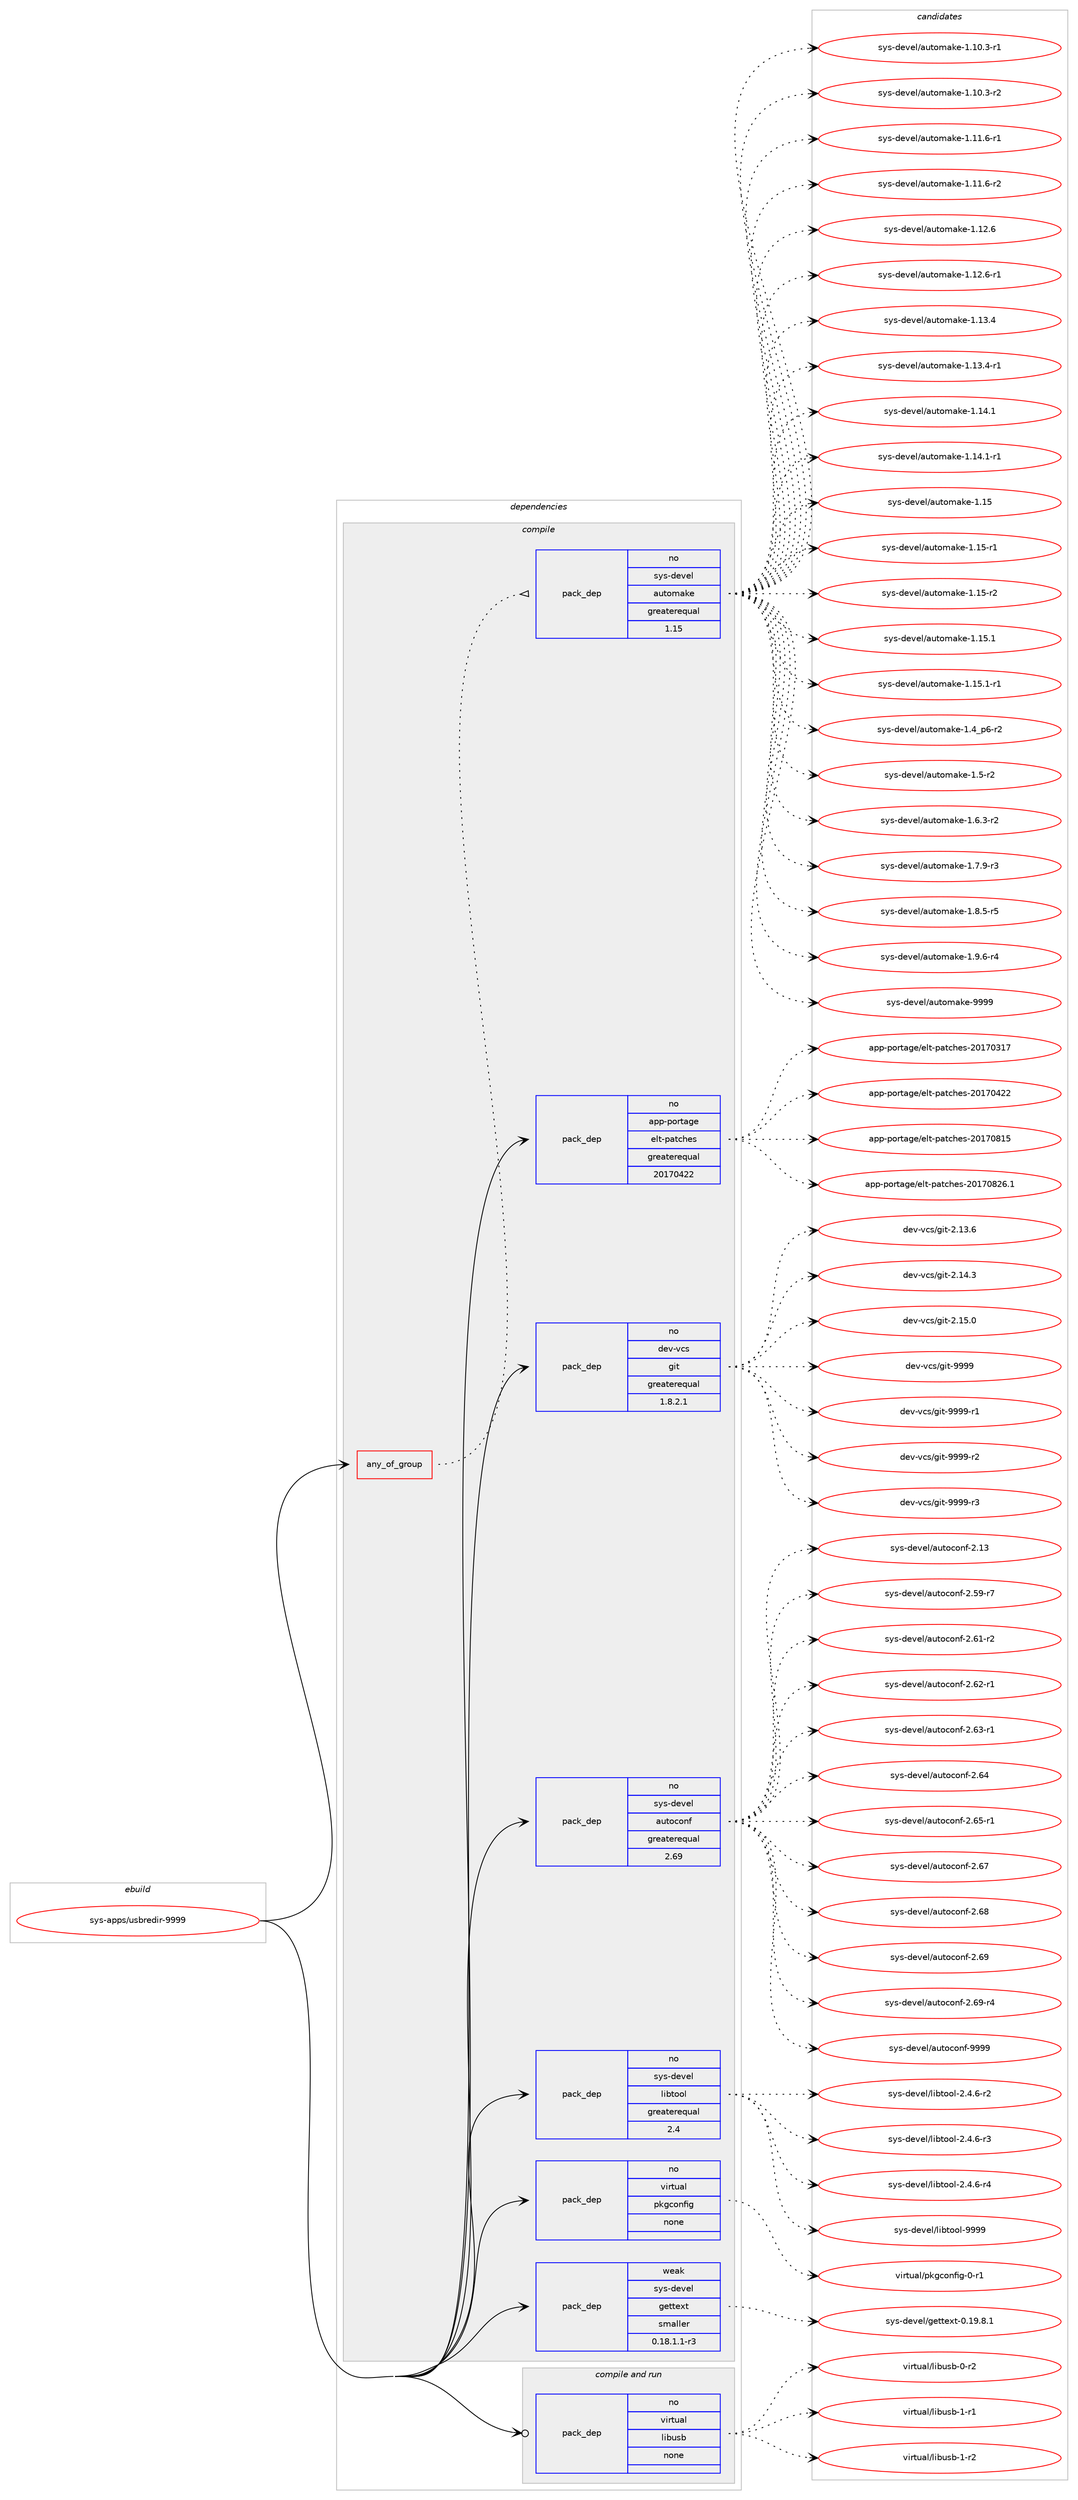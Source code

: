 digraph prolog {

# *************
# Graph options
# *************

newrank=true;
concentrate=true;
compound=true;
graph [rankdir=LR,fontname=Helvetica,fontsize=10,ranksep=1.5];#, ranksep=2.5, nodesep=0.2];
edge  [arrowhead=vee];
node  [fontname=Helvetica,fontsize=10];

# **********
# The ebuild
# **********

subgraph cluster_leftcol {
color=gray;
rank=same;
label=<<i>ebuild</i>>;
id [label="sys-apps/usbredir-9999", color=red, width=4, href="../sys-apps/usbredir-9999.svg"];
}

# ****************
# The dependencies
# ****************

subgraph cluster_midcol {
color=gray;
label=<<i>dependencies</i>>;
subgraph cluster_compile {
fillcolor="#eeeeee";
style=filled;
label=<<i>compile</i>>;
subgraph any7927 {
dependency473543 [label=<<TABLE BORDER="0" CELLBORDER="1" CELLSPACING="0" CELLPADDING="4"><TR><TD CELLPADDING="10">any_of_group</TD></TR></TABLE>>, shape=none, color=red];subgraph pack351188 {
dependency473544 [label=<<TABLE BORDER="0" CELLBORDER="1" CELLSPACING="0" CELLPADDING="4" WIDTH="220"><TR><TD ROWSPAN="6" CELLPADDING="30">pack_dep</TD></TR><TR><TD WIDTH="110">no</TD></TR><TR><TD>sys-devel</TD></TR><TR><TD>automake</TD></TR><TR><TD>greaterequal</TD></TR><TR><TD>1.15</TD></TR></TABLE>>, shape=none, color=blue];
}
dependency473543:e -> dependency473544:w [weight=20,style="dotted",arrowhead="oinv"];
}
id:e -> dependency473543:w [weight=20,style="solid",arrowhead="vee"];
subgraph pack351189 {
dependency473545 [label=<<TABLE BORDER="0" CELLBORDER="1" CELLSPACING="0" CELLPADDING="4" WIDTH="220"><TR><TD ROWSPAN="6" CELLPADDING="30">pack_dep</TD></TR><TR><TD WIDTH="110">no</TD></TR><TR><TD>app-portage</TD></TR><TR><TD>elt-patches</TD></TR><TR><TD>greaterequal</TD></TR><TR><TD>20170422</TD></TR></TABLE>>, shape=none, color=blue];
}
id:e -> dependency473545:w [weight=20,style="solid",arrowhead="vee"];
subgraph pack351190 {
dependency473546 [label=<<TABLE BORDER="0" CELLBORDER="1" CELLSPACING="0" CELLPADDING="4" WIDTH="220"><TR><TD ROWSPAN="6" CELLPADDING="30">pack_dep</TD></TR><TR><TD WIDTH="110">no</TD></TR><TR><TD>dev-vcs</TD></TR><TR><TD>git</TD></TR><TR><TD>greaterequal</TD></TR><TR><TD>1.8.2.1</TD></TR></TABLE>>, shape=none, color=blue];
}
id:e -> dependency473546:w [weight=20,style="solid",arrowhead="vee"];
subgraph pack351191 {
dependency473547 [label=<<TABLE BORDER="0" CELLBORDER="1" CELLSPACING="0" CELLPADDING="4" WIDTH="220"><TR><TD ROWSPAN="6" CELLPADDING="30">pack_dep</TD></TR><TR><TD WIDTH="110">no</TD></TR><TR><TD>sys-devel</TD></TR><TR><TD>autoconf</TD></TR><TR><TD>greaterequal</TD></TR><TR><TD>2.69</TD></TR></TABLE>>, shape=none, color=blue];
}
id:e -> dependency473547:w [weight=20,style="solid",arrowhead="vee"];
subgraph pack351192 {
dependency473548 [label=<<TABLE BORDER="0" CELLBORDER="1" CELLSPACING="0" CELLPADDING="4" WIDTH="220"><TR><TD ROWSPAN="6" CELLPADDING="30">pack_dep</TD></TR><TR><TD WIDTH="110">no</TD></TR><TR><TD>sys-devel</TD></TR><TR><TD>libtool</TD></TR><TR><TD>greaterequal</TD></TR><TR><TD>2.4</TD></TR></TABLE>>, shape=none, color=blue];
}
id:e -> dependency473548:w [weight=20,style="solid",arrowhead="vee"];
subgraph pack351193 {
dependency473549 [label=<<TABLE BORDER="0" CELLBORDER="1" CELLSPACING="0" CELLPADDING="4" WIDTH="220"><TR><TD ROWSPAN="6" CELLPADDING="30">pack_dep</TD></TR><TR><TD WIDTH="110">no</TD></TR><TR><TD>virtual</TD></TR><TR><TD>pkgconfig</TD></TR><TR><TD>none</TD></TR><TR><TD></TD></TR></TABLE>>, shape=none, color=blue];
}
id:e -> dependency473549:w [weight=20,style="solid",arrowhead="vee"];
subgraph pack351194 {
dependency473550 [label=<<TABLE BORDER="0" CELLBORDER="1" CELLSPACING="0" CELLPADDING="4" WIDTH="220"><TR><TD ROWSPAN="6" CELLPADDING="30">pack_dep</TD></TR><TR><TD WIDTH="110">weak</TD></TR><TR><TD>sys-devel</TD></TR><TR><TD>gettext</TD></TR><TR><TD>smaller</TD></TR><TR><TD>0.18.1.1-r3</TD></TR></TABLE>>, shape=none, color=blue];
}
id:e -> dependency473550:w [weight=20,style="solid",arrowhead="vee"];
}
subgraph cluster_compileandrun {
fillcolor="#eeeeee";
style=filled;
label=<<i>compile and run</i>>;
subgraph pack351195 {
dependency473551 [label=<<TABLE BORDER="0" CELLBORDER="1" CELLSPACING="0" CELLPADDING="4" WIDTH="220"><TR><TD ROWSPAN="6" CELLPADDING="30">pack_dep</TD></TR><TR><TD WIDTH="110">no</TD></TR><TR><TD>virtual</TD></TR><TR><TD>libusb</TD></TR><TR><TD>none</TD></TR><TR><TD></TD></TR></TABLE>>, shape=none, color=blue];
}
id:e -> dependency473551:w [weight=20,style="solid",arrowhead="odotvee"];
}
subgraph cluster_run {
fillcolor="#eeeeee";
style=filled;
label=<<i>run</i>>;
}
}

# **************
# The candidates
# **************

subgraph cluster_choices {
rank=same;
color=gray;
label=<<i>candidates</i>>;

subgraph choice351188 {
color=black;
nodesep=1;
choice11512111545100101118101108479711711611110997107101454946494846514511449 [label="sys-devel/automake-1.10.3-r1", color=red, width=4,href="../sys-devel/automake-1.10.3-r1.svg"];
choice11512111545100101118101108479711711611110997107101454946494846514511450 [label="sys-devel/automake-1.10.3-r2", color=red, width=4,href="../sys-devel/automake-1.10.3-r2.svg"];
choice11512111545100101118101108479711711611110997107101454946494946544511449 [label="sys-devel/automake-1.11.6-r1", color=red, width=4,href="../sys-devel/automake-1.11.6-r1.svg"];
choice11512111545100101118101108479711711611110997107101454946494946544511450 [label="sys-devel/automake-1.11.6-r2", color=red, width=4,href="../sys-devel/automake-1.11.6-r2.svg"];
choice1151211154510010111810110847971171161111099710710145494649504654 [label="sys-devel/automake-1.12.6", color=red, width=4,href="../sys-devel/automake-1.12.6.svg"];
choice11512111545100101118101108479711711611110997107101454946495046544511449 [label="sys-devel/automake-1.12.6-r1", color=red, width=4,href="../sys-devel/automake-1.12.6-r1.svg"];
choice1151211154510010111810110847971171161111099710710145494649514652 [label="sys-devel/automake-1.13.4", color=red, width=4,href="../sys-devel/automake-1.13.4.svg"];
choice11512111545100101118101108479711711611110997107101454946495146524511449 [label="sys-devel/automake-1.13.4-r1", color=red, width=4,href="../sys-devel/automake-1.13.4-r1.svg"];
choice1151211154510010111810110847971171161111099710710145494649524649 [label="sys-devel/automake-1.14.1", color=red, width=4,href="../sys-devel/automake-1.14.1.svg"];
choice11512111545100101118101108479711711611110997107101454946495246494511449 [label="sys-devel/automake-1.14.1-r1", color=red, width=4,href="../sys-devel/automake-1.14.1-r1.svg"];
choice115121115451001011181011084797117116111109971071014549464953 [label="sys-devel/automake-1.15", color=red, width=4,href="../sys-devel/automake-1.15.svg"];
choice1151211154510010111810110847971171161111099710710145494649534511449 [label="sys-devel/automake-1.15-r1", color=red, width=4,href="../sys-devel/automake-1.15-r1.svg"];
choice1151211154510010111810110847971171161111099710710145494649534511450 [label="sys-devel/automake-1.15-r2", color=red, width=4,href="../sys-devel/automake-1.15-r2.svg"];
choice1151211154510010111810110847971171161111099710710145494649534649 [label="sys-devel/automake-1.15.1", color=red, width=4,href="../sys-devel/automake-1.15.1.svg"];
choice11512111545100101118101108479711711611110997107101454946495346494511449 [label="sys-devel/automake-1.15.1-r1", color=red, width=4,href="../sys-devel/automake-1.15.1-r1.svg"];
choice115121115451001011181011084797117116111109971071014549465295112544511450 [label="sys-devel/automake-1.4_p6-r2", color=red, width=4,href="../sys-devel/automake-1.4_p6-r2.svg"];
choice11512111545100101118101108479711711611110997107101454946534511450 [label="sys-devel/automake-1.5-r2", color=red, width=4,href="../sys-devel/automake-1.5-r2.svg"];
choice115121115451001011181011084797117116111109971071014549465446514511450 [label="sys-devel/automake-1.6.3-r2", color=red, width=4,href="../sys-devel/automake-1.6.3-r2.svg"];
choice115121115451001011181011084797117116111109971071014549465546574511451 [label="sys-devel/automake-1.7.9-r3", color=red, width=4,href="../sys-devel/automake-1.7.9-r3.svg"];
choice115121115451001011181011084797117116111109971071014549465646534511453 [label="sys-devel/automake-1.8.5-r5", color=red, width=4,href="../sys-devel/automake-1.8.5-r5.svg"];
choice115121115451001011181011084797117116111109971071014549465746544511452 [label="sys-devel/automake-1.9.6-r4", color=red, width=4,href="../sys-devel/automake-1.9.6-r4.svg"];
choice115121115451001011181011084797117116111109971071014557575757 [label="sys-devel/automake-9999", color=red, width=4,href="../sys-devel/automake-9999.svg"];
dependency473544:e -> choice11512111545100101118101108479711711611110997107101454946494846514511449:w [style=dotted,weight="100"];
dependency473544:e -> choice11512111545100101118101108479711711611110997107101454946494846514511450:w [style=dotted,weight="100"];
dependency473544:e -> choice11512111545100101118101108479711711611110997107101454946494946544511449:w [style=dotted,weight="100"];
dependency473544:e -> choice11512111545100101118101108479711711611110997107101454946494946544511450:w [style=dotted,weight="100"];
dependency473544:e -> choice1151211154510010111810110847971171161111099710710145494649504654:w [style=dotted,weight="100"];
dependency473544:e -> choice11512111545100101118101108479711711611110997107101454946495046544511449:w [style=dotted,weight="100"];
dependency473544:e -> choice1151211154510010111810110847971171161111099710710145494649514652:w [style=dotted,weight="100"];
dependency473544:e -> choice11512111545100101118101108479711711611110997107101454946495146524511449:w [style=dotted,weight="100"];
dependency473544:e -> choice1151211154510010111810110847971171161111099710710145494649524649:w [style=dotted,weight="100"];
dependency473544:e -> choice11512111545100101118101108479711711611110997107101454946495246494511449:w [style=dotted,weight="100"];
dependency473544:e -> choice115121115451001011181011084797117116111109971071014549464953:w [style=dotted,weight="100"];
dependency473544:e -> choice1151211154510010111810110847971171161111099710710145494649534511449:w [style=dotted,weight="100"];
dependency473544:e -> choice1151211154510010111810110847971171161111099710710145494649534511450:w [style=dotted,weight="100"];
dependency473544:e -> choice1151211154510010111810110847971171161111099710710145494649534649:w [style=dotted,weight="100"];
dependency473544:e -> choice11512111545100101118101108479711711611110997107101454946495346494511449:w [style=dotted,weight="100"];
dependency473544:e -> choice115121115451001011181011084797117116111109971071014549465295112544511450:w [style=dotted,weight="100"];
dependency473544:e -> choice11512111545100101118101108479711711611110997107101454946534511450:w [style=dotted,weight="100"];
dependency473544:e -> choice115121115451001011181011084797117116111109971071014549465446514511450:w [style=dotted,weight="100"];
dependency473544:e -> choice115121115451001011181011084797117116111109971071014549465546574511451:w [style=dotted,weight="100"];
dependency473544:e -> choice115121115451001011181011084797117116111109971071014549465646534511453:w [style=dotted,weight="100"];
dependency473544:e -> choice115121115451001011181011084797117116111109971071014549465746544511452:w [style=dotted,weight="100"];
dependency473544:e -> choice115121115451001011181011084797117116111109971071014557575757:w [style=dotted,weight="100"];
}
subgraph choice351189 {
color=black;
nodesep=1;
choice97112112451121111141169710310147101108116451129711699104101115455048495548514955 [label="app-portage/elt-patches-20170317", color=red, width=4,href="../app-portage/elt-patches-20170317.svg"];
choice97112112451121111141169710310147101108116451129711699104101115455048495548525050 [label="app-portage/elt-patches-20170422", color=red, width=4,href="../app-portage/elt-patches-20170422.svg"];
choice97112112451121111141169710310147101108116451129711699104101115455048495548564953 [label="app-portage/elt-patches-20170815", color=red, width=4,href="../app-portage/elt-patches-20170815.svg"];
choice971121124511211111411697103101471011081164511297116991041011154550484955485650544649 [label="app-portage/elt-patches-20170826.1", color=red, width=4,href="../app-portage/elt-patches-20170826.1.svg"];
dependency473545:e -> choice97112112451121111141169710310147101108116451129711699104101115455048495548514955:w [style=dotted,weight="100"];
dependency473545:e -> choice97112112451121111141169710310147101108116451129711699104101115455048495548525050:w [style=dotted,weight="100"];
dependency473545:e -> choice97112112451121111141169710310147101108116451129711699104101115455048495548564953:w [style=dotted,weight="100"];
dependency473545:e -> choice971121124511211111411697103101471011081164511297116991041011154550484955485650544649:w [style=dotted,weight="100"];
}
subgraph choice351190 {
color=black;
nodesep=1;
choice10010111845118991154710310511645504649514654 [label="dev-vcs/git-2.13.6", color=red, width=4,href="../dev-vcs/git-2.13.6.svg"];
choice10010111845118991154710310511645504649524651 [label="dev-vcs/git-2.14.3", color=red, width=4,href="../dev-vcs/git-2.14.3.svg"];
choice10010111845118991154710310511645504649534648 [label="dev-vcs/git-2.15.0", color=red, width=4,href="../dev-vcs/git-2.15.0.svg"];
choice1001011184511899115471031051164557575757 [label="dev-vcs/git-9999", color=red, width=4,href="../dev-vcs/git-9999.svg"];
choice10010111845118991154710310511645575757574511449 [label="dev-vcs/git-9999-r1", color=red, width=4,href="../dev-vcs/git-9999-r1.svg"];
choice10010111845118991154710310511645575757574511450 [label="dev-vcs/git-9999-r2", color=red, width=4,href="../dev-vcs/git-9999-r2.svg"];
choice10010111845118991154710310511645575757574511451 [label="dev-vcs/git-9999-r3", color=red, width=4,href="../dev-vcs/git-9999-r3.svg"];
dependency473546:e -> choice10010111845118991154710310511645504649514654:w [style=dotted,weight="100"];
dependency473546:e -> choice10010111845118991154710310511645504649524651:w [style=dotted,weight="100"];
dependency473546:e -> choice10010111845118991154710310511645504649534648:w [style=dotted,weight="100"];
dependency473546:e -> choice1001011184511899115471031051164557575757:w [style=dotted,weight="100"];
dependency473546:e -> choice10010111845118991154710310511645575757574511449:w [style=dotted,weight="100"];
dependency473546:e -> choice10010111845118991154710310511645575757574511450:w [style=dotted,weight="100"];
dependency473546:e -> choice10010111845118991154710310511645575757574511451:w [style=dotted,weight="100"];
}
subgraph choice351191 {
color=black;
nodesep=1;
choice115121115451001011181011084797117116111991111101024550464951 [label="sys-devel/autoconf-2.13", color=red, width=4,href="../sys-devel/autoconf-2.13.svg"];
choice1151211154510010111810110847971171161119911111010245504653574511455 [label="sys-devel/autoconf-2.59-r7", color=red, width=4,href="../sys-devel/autoconf-2.59-r7.svg"];
choice1151211154510010111810110847971171161119911111010245504654494511450 [label="sys-devel/autoconf-2.61-r2", color=red, width=4,href="../sys-devel/autoconf-2.61-r2.svg"];
choice1151211154510010111810110847971171161119911111010245504654504511449 [label="sys-devel/autoconf-2.62-r1", color=red, width=4,href="../sys-devel/autoconf-2.62-r1.svg"];
choice1151211154510010111810110847971171161119911111010245504654514511449 [label="sys-devel/autoconf-2.63-r1", color=red, width=4,href="../sys-devel/autoconf-2.63-r1.svg"];
choice115121115451001011181011084797117116111991111101024550465452 [label="sys-devel/autoconf-2.64", color=red, width=4,href="../sys-devel/autoconf-2.64.svg"];
choice1151211154510010111810110847971171161119911111010245504654534511449 [label="sys-devel/autoconf-2.65-r1", color=red, width=4,href="../sys-devel/autoconf-2.65-r1.svg"];
choice115121115451001011181011084797117116111991111101024550465455 [label="sys-devel/autoconf-2.67", color=red, width=4,href="../sys-devel/autoconf-2.67.svg"];
choice115121115451001011181011084797117116111991111101024550465456 [label="sys-devel/autoconf-2.68", color=red, width=4,href="../sys-devel/autoconf-2.68.svg"];
choice115121115451001011181011084797117116111991111101024550465457 [label="sys-devel/autoconf-2.69", color=red, width=4,href="../sys-devel/autoconf-2.69.svg"];
choice1151211154510010111810110847971171161119911111010245504654574511452 [label="sys-devel/autoconf-2.69-r4", color=red, width=4,href="../sys-devel/autoconf-2.69-r4.svg"];
choice115121115451001011181011084797117116111991111101024557575757 [label="sys-devel/autoconf-9999", color=red, width=4,href="../sys-devel/autoconf-9999.svg"];
dependency473547:e -> choice115121115451001011181011084797117116111991111101024550464951:w [style=dotted,weight="100"];
dependency473547:e -> choice1151211154510010111810110847971171161119911111010245504653574511455:w [style=dotted,weight="100"];
dependency473547:e -> choice1151211154510010111810110847971171161119911111010245504654494511450:w [style=dotted,weight="100"];
dependency473547:e -> choice1151211154510010111810110847971171161119911111010245504654504511449:w [style=dotted,weight="100"];
dependency473547:e -> choice1151211154510010111810110847971171161119911111010245504654514511449:w [style=dotted,weight="100"];
dependency473547:e -> choice115121115451001011181011084797117116111991111101024550465452:w [style=dotted,weight="100"];
dependency473547:e -> choice1151211154510010111810110847971171161119911111010245504654534511449:w [style=dotted,weight="100"];
dependency473547:e -> choice115121115451001011181011084797117116111991111101024550465455:w [style=dotted,weight="100"];
dependency473547:e -> choice115121115451001011181011084797117116111991111101024550465456:w [style=dotted,weight="100"];
dependency473547:e -> choice115121115451001011181011084797117116111991111101024550465457:w [style=dotted,weight="100"];
dependency473547:e -> choice1151211154510010111810110847971171161119911111010245504654574511452:w [style=dotted,weight="100"];
dependency473547:e -> choice115121115451001011181011084797117116111991111101024557575757:w [style=dotted,weight="100"];
}
subgraph choice351192 {
color=black;
nodesep=1;
choice1151211154510010111810110847108105981161111111084550465246544511450 [label="sys-devel/libtool-2.4.6-r2", color=red, width=4,href="../sys-devel/libtool-2.4.6-r2.svg"];
choice1151211154510010111810110847108105981161111111084550465246544511451 [label="sys-devel/libtool-2.4.6-r3", color=red, width=4,href="../sys-devel/libtool-2.4.6-r3.svg"];
choice1151211154510010111810110847108105981161111111084550465246544511452 [label="sys-devel/libtool-2.4.6-r4", color=red, width=4,href="../sys-devel/libtool-2.4.6-r4.svg"];
choice1151211154510010111810110847108105981161111111084557575757 [label="sys-devel/libtool-9999", color=red, width=4,href="../sys-devel/libtool-9999.svg"];
dependency473548:e -> choice1151211154510010111810110847108105981161111111084550465246544511450:w [style=dotted,weight="100"];
dependency473548:e -> choice1151211154510010111810110847108105981161111111084550465246544511451:w [style=dotted,weight="100"];
dependency473548:e -> choice1151211154510010111810110847108105981161111111084550465246544511452:w [style=dotted,weight="100"];
dependency473548:e -> choice1151211154510010111810110847108105981161111111084557575757:w [style=dotted,weight="100"];
}
subgraph choice351193 {
color=black;
nodesep=1;
choice11810511411611797108471121071039911111010210510345484511449 [label="virtual/pkgconfig-0-r1", color=red, width=4,href="../virtual/pkgconfig-0-r1.svg"];
dependency473549:e -> choice11810511411611797108471121071039911111010210510345484511449:w [style=dotted,weight="100"];
}
subgraph choice351194 {
color=black;
nodesep=1;
choice1151211154510010111810110847103101116116101120116454846495746564649 [label="sys-devel/gettext-0.19.8.1", color=red, width=4,href="../sys-devel/gettext-0.19.8.1.svg"];
dependency473550:e -> choice1151211154510010111810110847103101116116101120116454846495746564649:w [style=dotted,weight="100"];
}
subgraph choice351195 {
color=black;
nodesep=1;
choice1181051141161179710847108105981171159845484511450 [label="virtual/libusb-0-r2", color=red, width=4,href="../virtual/libusb-0-r2.svg"];
choice1181051141161179710847108105981171159845494511449 [label="virtual/libusb-1-r1", color=red, width=4,href="../virtual/libusb-1-r1.svg"];
choice1181051141161179710847108105981171159845494511450 [label="virtual/libusb-1-r2", color=red, width=4,href="../virtual/libusb-1-r2.svg"];
dependency473551:e -> choice1181051141161179710847108105981171159845484511450:w [style=dotted,weight="100"];
dependency473551:e -> choice1181051141161179710847108105981171159845494511449:w [style=dotted,weight="100"];
dependency473551:e -> choice1181051141161179710847108105981171159845494511450:w [style=dotted,weight="100"];
}
}

}
